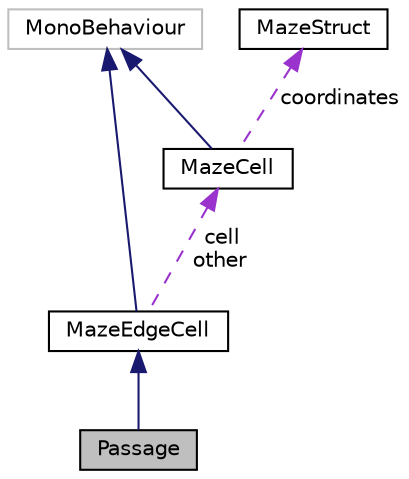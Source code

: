 digraph "Passage"
{
  edge [fontname="Helvetica",fontsize="10",labelfontname="Helvetica",labelfontsize="10"];
  node [fontname="Helvetica",fontsize="10",shape=record];
  Node3 [label="Passage",height=0.2,width=0.4,color="black", fillcolor="grey75", style="filled", fontcolor="black"];
  Node4 -> Node3 [dir="back",color="midnightblue",fontsize="10",style="solid",fontname="Helvetica"];
  Node4 [label="MazeEdgeCell",height=0.2,width=0.4,color="black", fillcolor="white", style="filled",URL="$class_maze_edge_cell.html",tooltip="Represents a single edge of a MazeCell and the direction between this edge and the cell it is connect..."];
  Node5 -> Node4 [dir="back",color="midnightblue",fontsize="10",style="solid",fontname="Helvetica"];
  Node5 [label="MonoBehaviour",height=0.2,width=0.4,color="grey75", fillcolor="white", style="filled"];
  Node6 -> Node4 [dir="back",color="darkorchid3",fontsize="10",style="dashed",label=" cell\nother" ,fontname="Helvetica"];
  Node6 [label="MazeCell",height=0.2,width=0.4,color="black", fillcolor="white", style="filled",URL="$class_maze_cell.html",tooltip="Scriptable object used to represent each single cell of the maze. "];
  Node5 -> Node6 [dir="back",color="midnightblue",fontsize="10",style="solid",fontname="Helvetica"];
  Node7 -> Node6 [dir="back",color="darkorchid3",fontsize="10",style="dashed",label=" coordinates" ,fontname="Helvetica"];
  Node7 [label="MazeStruct",height=0.2,width=0.4,color="black", fillcolor="white", style="filled",URL="$struct_maze_struct.html",tooltip="A data structure defined to hold and modify information regarding coordinates within the Maze..."];
}
